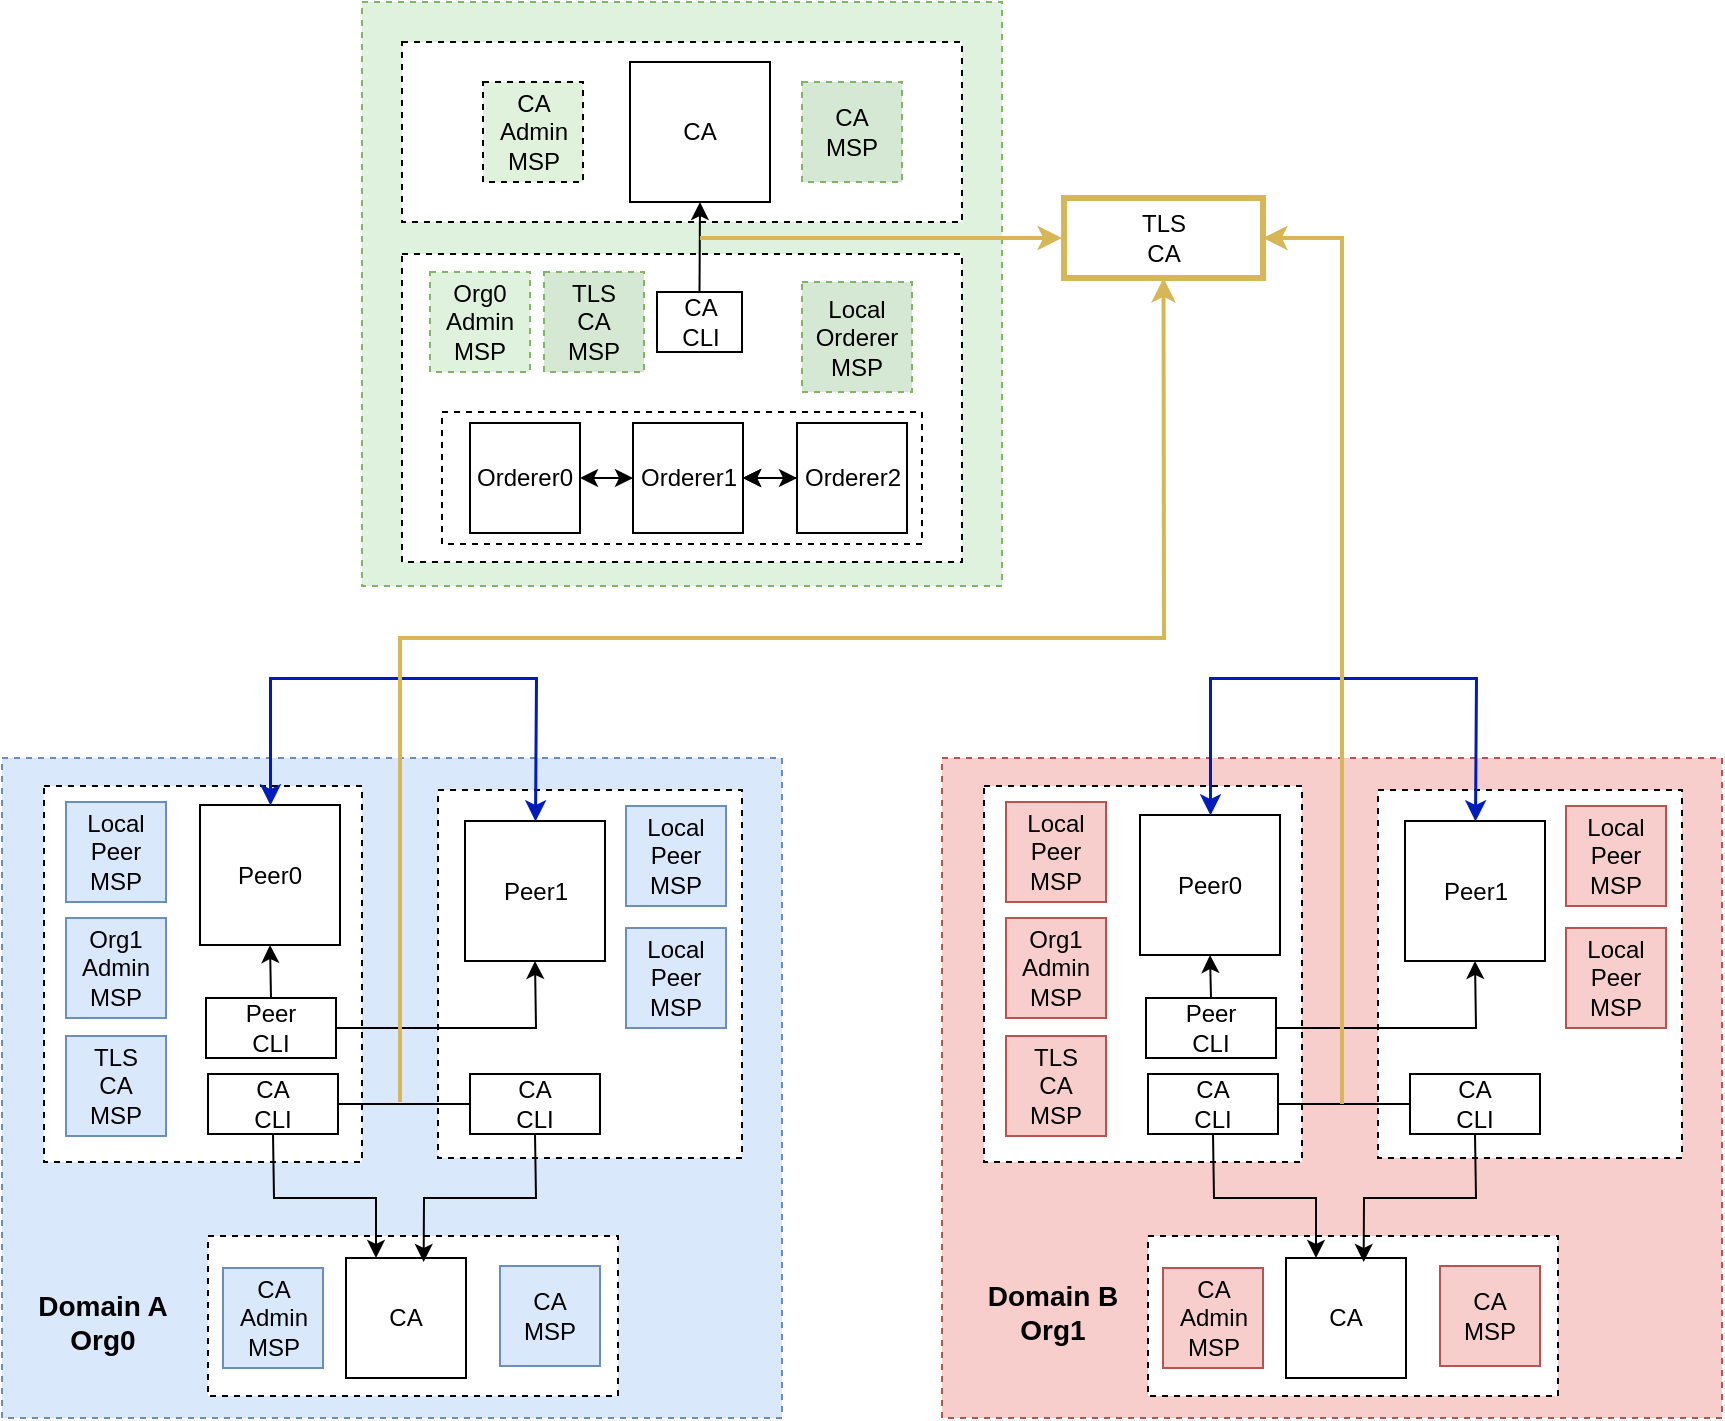 <mxfile version="24.2.5" type="github">
  <diagram name="第 1 页" id="PmLA4qrSaHaohE-0kaDt">
    <mxGraphModel dx="1793" dy="965" grid="1" gridSize="10" guides="1" tooltips="1" connect="1" arrows="1" fold="1" page="1" pageScale="1" pageWidth="827" pageHeight="1169" math="0" shadow="0">
      <root>
        <mxCell id="0" />
        <mxCell id="1" parent="0" />
        <mxCell id="LXQ_5_RRnz_cJoP9UmNE-7" value="" style="rounded=0;whiteSpace=wrap;html=1;fillColor=#DEF2DD;strokeColor=#82b366;dashed=1;" vertex="1" parent="1">
          <mxGeometry x="300" y="182" width="320" height="292" as="geometry" />
        </mxCell>
        <mxCell id="LXQ_5_RRnz_cJoP9UmNE-8" value="" style="rounded=0;whiteSpace=wrap;html=1;dashed=1;" vertex="1" parent="1">
          <mxGeometry x="320" y="202" width="280" height="90" as="geometry" />
        </mxCell>
        <mxCell id="LXQ_5_RRnz_cJoP9UmNE-9" value="CA&lt;div&gt;Admin&lt;/div&gt;&lt;div&gt;MSP&lt;/div&gt;" style="rounded=0;whiteSpace=wrap;html=1;fillColor=#e0f2dc;dashed=1;" vertex="1" parent="1">
          <mxGeometry x="360.5" y="222" width="50" height="50" as="geometry" />
        </mxCell>
        <mxCell id="LXQ_5_RRnz_cJoP9UmNE-10" value="CA" style="rounded=0;whiteSpace=wrap;html=1;" vertex="1" parent="1">
          <mxGeometry x="434" y="212" width="70" height="70" as="geometry" />
        </mxCell>
        <mxCell id="LXQ_5_RRnz_cJoP9UmNE-11" value="CA&lt;div&gt;MSP&lt;/div&gt;" style="rounded=0;whiteSpace=wrap;html=1;fillColor=#d5e8d4;strokeColor=#82b366;dashed=1;" vertex="1" parent="1">
          <mxGeometry x="520" y="222" width="50" height="50" as="geometry" />
        </mxCell>
        <mxCell id="LXQ_5_RRnz_cJoP9UmNE-12" value="" style="rounded=0;whiteSpace=wrap;html=1;dashed=1;" vertex="1" parent="1">
          <mxGeometry x="320" y="308" width="280" height="154" as="geometry" />
        </mxCell>
        <mxCell id="LXQ_5_RRnz_cJoP9UmNE-13" value="Org0&lt;div&gt;Admin&lt;/div&gt;&lt;div&gt;MSP&lt;/div&gt;" style="rounded=0;whiteSpace=wrap;html=1;fillColor=#DEF2DD;strokeColor=#82b366;dashed=1;" vertex="1" parent="1">
          <mxGeometry x="334" y="317" width="50" height="50" as="geometry" />
        </mxCell>
        <mxCell id="LXQ_5_RRnz_cJoP9UmNE-15" value="Local&lt;div&gt;Orderer&lt;/div&gt;&lt;div&gt;MSP&lt;/div&gt;" style="rounded=0;whiteSpace=wrap;html=1;fillColor=#d5e8d4;strokeColor=#82b366;dashed=1;" vertex="1" parent="1">
          <mxGeometry x="520" y="322" width="55" height="55" as="geometry" />
        </mxCell>
        <mxCell id="LXQ_5_RRnz_cJoP9UmNE-16" value="CA&lt;div&gt;CLI&lt;/div&gt;" style="rounded=0;whiteSpace=wrap;html=1;" vertex="1" parent="1">
          <mxGeometry x="447.5" y="327" width="42.5" height="30" as="geometry" />
        </mxCell>
        <mxCell id="LXQ_5_RRnz_cJoP9UmNE-17" value="TLS&lt;div&gt;CA&lt;/div&gt;&lt;div&gt;MSP&lt;/div&gt;" style="rounded=0;whiteSpace=wrap;html=1;fillColor=#d5e8d4;strokeColor=#82b366;dashed=1;" vertex="1" parent="1">
          <mxGeometry x="391" y="317" width="50" height="50" as="geometry" />
        </mxCell>
        <mxCell id="LXQ_5_RRnz_cJoP9UmNE-20" value="" style="rounded=0;whiteSpace=wrap;html=1;fillColor=#dae8fc;strokeColor=#6c8ebf;dashed=1;" vertex="1" parent="1">
          <mxGeometry x="120" y="560" width="390" height="330" as="geometry" />
        </mxCell>
        <mxCell id="LXQ_5_RRnz_cJoP9UmNE-21" value="" style="rounded=0;whiteSpace=wrap;html=1;dashed=1;" vertex="1" parent="1">
          <mxGeometry x="141" y="574" width="159" height="188" as="geometry" />
        </mxCell>
        <mxCell id="LXQ_5_RRnz_cJoP9UmNE-22" value="" style="rounded=0;whiteSpace=wrap;html=1;dashed=1;" vertex="1" parent="1">
          <mxGeometry x="338" y="576" width="152" height="184" as="geometry" />
        </mxCell>
        <mxCell id="LXQ_5_RRnz_cJoP9UmNE-23" value="" style="rounded=0;whiteSpace=wrap;html=1;dashed=1;" vertex="1" parent="1">
          <mxGeometry x="223" y="799" width="205" height="80" as="geometry" />
        </mxCell>
        <mxCell id="LXQ_5_RRnz_cJoP9UmNE-24" value="Org1&lt;div&gt;Admin&lt;/div&gt;&lt;div&gt;MSP&lt;/div&gt;" style="rounded=0;whiteSpace=wrap;html=1;fillColor=#dae8fc;strokeColor=#6c8ebf;" vertex="1" parent="1">
          <mxGeometry x="152" y="640" width="50" height="50" as="geometry" />
        </mxCell>
        <mxCell id="LXQ_5_RRnz_cJoP9UmNE-25" value="Local&lt;div&gt;Peer&lt;/div&gt;&lt;div&gt;MSP&lt;/div&gt;" style="rounded=0;whiteSpace=wrap;html=1;fillColor=#dae8fc;strokeColor=#6c8ebf;" vertex="1" parent="1">
          <mxGeometry x="152" y="582" width="50" height="50" as="geometry" />
        </mxCell>
        <mxCell id="LXQ_5_RRnz_cJoP9UmNE-26" value="Local&lt;div&gt;Peer&lt;/div&gt;&lt;div&gt;MSP&lt;/div&gt;" style="rounded=0;whiteSpace=wrap;html=1;fillColor=#dae8fc;strokeColor=#6c8ebf;" vertex="1" parent="1">
          <mxGeometry x="432" y="584" width="50" height="50" as="geometry" />
        </mxCell>
        <mxCell id="LXQ_5_RRnz_cJoP9UmNE-27" value="TLS&lt;div&gt;CA&lt;/div&gt;&lt;div&gt;MSP&lt;/div&gt;" style="rounded=0;whiteSpace=wrap;html=1;fillColor=#dae8fc;strokeColor=#6c8ebf;" vertex="1" parent="1">
          <mxGeometry x="152" y="699" width="50" height="50" as="geometry" />
        </mxCell>
        <mxCell id="LXQ_5_RRnz_cJoP9UmNE-28" value="Peer0" style="rounded=0;whiteSpace=wrap;html=1;" vertex="1" parent="1">
          <mxGeometry x="219" y="583.5" width="70" height="70" as="geometry" />
        </mxCell>
        <mxCell id="LXQ_5_RRnz_cJoP9UmNE-29" value="Peer&lt;div&gt;CLI&lt;/div&gt;" style="rounded=0;whiteSpace=wrap;html=1;" vertex="1" parent="1">
          <mxGeometry x="222" y="680" width="65" height="30" as="geometry" />
        </mxCell>
        <mxCell id="LXQ_5_RRnz_cJoP9UmNE-30" value="CA&lt;div&gt;CLI&lt;/div&gt;" style="rounded=0;whiteSpace=wrap;html=1;" vertex="1" parent="1">
          <mxGeometry x="223" y="718" width="65" height="30" as="geometry" />
        </mxCell>
        <mxCell id="LXQ_5_RRnz_cJoP9UmNE-31" value="Peer1" style="rounded=0;whiteSpace=wrap;html=1;" vertex="1" parent="1">
          <mxGeometry x="351.5" y="591.5" width="70" height="70" as="geometry" />
        </mxCell>
        <mxCell id="LXQ_5_RRnz_cJoP9UmNE-32" value="Local&lt;div&gt;Peer&lt;/div&gt;&lt;div&gt;MSP&lt;/div&gt;" style="rounded=0;whiteSpace=wrap;html=1;fillColor=#dae8fc;strokeColor=#6c8ebf;" vertex="1" parent="1">
          <mxGeometry x="432" y="645" width="50" height="50" as="geometry" />
        </mxCell>
        <mxCell id="LXQ_5_RRnz_cJoP9UmNE-33" value="CA&lt;div&gt;CLI&lt;/div&gt;" style="rounded=0;whiteSpace=wrap;html=1;" vertex="1" parent="1">
          <mxGeometry x="354" y="718" width="65" height="30" as="geometry" />
        </mxCell>
        <mxCell id="LXQ_5_RRnz_cJoP9UmNE-34" value="" style="endArrow=classic;html=1;rounded=0;exitX=0.5;exitY=0;exitDx=0;exitDy=0;entryX=0.5;entryY=1;entryDx=0;entryDy=0;" edge="1" parent="1" source="LXQ_5_RRnz_cJoP9UmNE-29" target="LXQ_5_RRnz_cJoP9UmNE-28">
          <mxGeometry width="50" height="50" relative="1" as="geometry">
            <mxPoint x="-120" y="700" as="sourcePoint" />
            <mxPoint x="-70" y="650" as="targetPoint" />
          </mxGeometry>
        </mxCell>
        <mxCell id="LXQ_5_RRnz_cJoP9UmNE-36" value="" style="endArrow=classic;html=1;rounded=0;exitX=1;exitY=0.5;exitDx=0;exitDy=0;entryX=0.5;entryY=1;entryDx=0;entryDy=0;" edge="1" parent="1" source="LXQ_5_RRnz_cJoP9UmNE-29" target="LXQ_5_RRnz_cJoP9UmNE-31">
          <mxGeometry width="50" height="50" relative="1" as="geometry">
            <mxPoint x="10" y="680" as="sourcePoint" />
            <mxPoint x="60" y="630" as="targetPoint" />
            <Array as="points">
              <mxPoint x="387" y="695" />
            </Array>
          </mxGeometry>
        </mxCell>
        <mxCell id="LXQ_5_RRnz_cJoP9UmNE-38" value="" style="endArrow=none;html=1;rounded=0;entryX=0;entryY=0.5;entryDx=0;entryDy=0;exitX=1;exitY=0.5;exitDx=0;exitDy=0;" edge="1" parent="1" source="LXQ_5_RRnz_cJoP9UmNE-30" target="LXQ_5_RRnz_cJoP9UmNE-33">
          <mxGeometry width="50" height="50" relative="1" as="geometry">
            <mxPoint y="720" as="sourcePoint" />
            <mxPoint x="50" y="670" as="targetPoint" />
          </mxGeometry>
        </mxCell>
        <mxCell id="LXQ_5_RRnz_cJoP9UmNE-39" value="" style="endArrow=classic;html=1;rounded=0;exitX=0.5;exitY=1;exitDx=0;exitDy=0;entryX=0.25;entryY=0;entryDx=0;entryDy=0;" edge="1" parent="1" source="LXQ_5_RRnz_cJoP9UmNE-30" target="LXQ_5_RRnz_cJoP9UmNE-44">
          <mxGeometry width="50" height="50" relative="1" as="geometry">
            <mxPoint x="-10" y="720" as="sourcePoint" />
            <mxPoint x="140" y="940" as="targetPoint" />
            <Array as="points">
              <mxPoint x="256" y="780" />
              <mxPoint x="286" y="780" />
              <mxPoint x="307" y="780" />
            </Array>
          </mxGeometry>
        </mxCell>
        <mxCell id="LXQ_5_RRnz_cJoP9UmNE-43" value="CA&lt;div&gt;Admin&lt;/div&gt;&lt;div&gt;MSP&lt;/div&gt;" style="rounded=0;whiteSpace=wrap;html=1;fillColor=#dae8fc;strokeColor=#6c8ebf;" vertex="1" parent="1">
          <mxGeometry x="230.5" y="815" width="50" height="50" as="geometry" />
        </mxCell>
        <mxCell id="LXQ_5_RRnz_cJoP9UmNE-44" value="CA" style="rounded=0;whiteSpace=wrap;html=1;" vertex="1" parent="1">
          <mxGeometry x="292" y="810" width="60" height="60" as="geometry" />
        </mxCell>
        <mxCell id="LXQ_5_RRnz_cJoP9UmNE-45" value="CA&lt;div&gt;MSP&lt;/div&gt;" style="rounded=0;whiteSpace=wrap;html=1;fillColor=#dae8fc;strokeColor=#6c8ebf;" vertex="1" parent="1">
          <mxGeometry x="369" y="814" width="50" height="50" as="geometry" />
        </mxCell>
        <mxCell id="LXQ_5_RRnz_cJoP9UmNE-46" value="" style="endArrow=classic;html=1;rounded=0;entryX=0.647;entryY=0.033;entryDx=0;entryDy=0;entryPerimeter=0;exitX=0.5;exitY=1;exitDx=0;exitDy=0;" edge="1" parent="1" source="LXQ_5_RRnz_cJoP9UmNE-33" target="LXQ_5_RRnz_cJoP9UmNE-44">
          <mxGeometry width="50" height="50" relative="1" as="geometry">
            <mxPoint x="580" y="830" as="sourcePoint" />
            <mxPoint x="630" y="780" as="targetPoint" />
            <Array as="points">
              <mxPoint x="387" y="780" />
              <mxPoint x="331" y="780" />
            </Array>
          </mxGeometry>
        </mxCell>
        <mxCell id="LXQ_5_RRnz_cJoP9UmNE-47" value="" style="rounded=0;whiteSpace=wrap;html=1;fillColor=#f8cecc;strokeColor=#b85450;dashed=1;strokeWidth=1;" vertex="1" parent="1">
          <mxGeometry x="590" y="560" width="390" height="330" as="geometry" />
        </mxCell>
        <mxCell id="LXQ_5_RRnz_cJoP9UmNE-48" value="" style="rounded=0;whiteSpace=wrap;html=1;dashed=1;" vertex="1" parent="1">
          <mxGeometry x="611" y="574" width="159" height="188" as="geometry" />
        </mxCell>
        <mxCell id="LXQ_5_RRnz_cJoP9UmNE-49" value="" style="rounded=0;whiteSpace=wrap;html=1;dashed=1;" vertex="1" parent="1">
          <mxGeometry x="808" y="576" width="152" height="184" as="geometry" />
        </mxCell>
        <mxCell id="LXQ_5_RRnz_cJoP9UmNE-50" value="" style="rounded=0;whiteSpace=wrap;html=1;dashed=1;" vertex="1" parent="1">
          <mxGeometry x="693" y="799" width="205" height="80" as="geometry" />
        </mxCell>
        <mxCell id="LXQ_5_RRnz_cJoP9UmNE-51" value="Org1&lt;div&gt;Admin&lt;/div&gt;&lt;div&gt;MSP&lt;/div&gt;" style="rounded=0;whiteSpace=wrap;html=1;fillColor=#f8cecc;strokeColor=#b85450;" vertex="1" parent="1">
          <mxGeometry x="622" y="640" width="50" height="50" as="geometry" />
        </mxCell>
        <mxCell id="LXQ_5_RRnz_cJoP9UmNE-52" value="Local&lt;div&gt;Peer&lt;/div&gt;&lt;div&gt;MSP&lt;/div&gt;" style="rounded=0;whiteSpace=wrap;html=1;fillColor=#f8cecc;strokeColor=#b85450;" vertex="1" parent="1">
          <mxGeometry x="622" y="582" width="50" height="50" as="geometry" />
        </mxCell>
        <mxCell id="LXQ_5_RRnz_cJoP9UmNE-53" value="Local&lt;div&gt;Peer&lt;/div&gt;&lt;div&gt;MSP&lt;/div&gt;" style="rounded=0;whiteSpace=wrap;html=1;fillColor=#f8cecc;strokeColor=#b85450;" vertex="1" parent="1">
          <mxGeometry x="902" y="584" width="50" height="50" as="geometry" />
        </mxCell>
        <mxCell id="LXQ_5_RRnz_cJoP9UmNE-54" value="TLS&lt;div&gt;CA&lt;/div&gt;&lt;div&gt;MSP&lt;/div&gt;" style="rounded=0;whiteSpace=wrap;html=1;fillColor=#f8cecc;strokeColor=#b85450;" vertex="1" parent="1">
          <mxGeometry x="622" y="699" width="50" height="50" as="geometry" />
        </mxCell>
        <mxCell id="LXQ_5_RRnz_cJoP9UmNE-55" value="Peer0" style="rounded=0;whiteSpace=wrap;html=1;" vertex="1" parent="1">
          <mxGeometry x="689" y="588.5" width="70" height="70" as="geometry" />
        </mxCell>
        <mxCell id="LXQ_5_RRnz_cJoP9UmNE-56" value="Peer&lt;div&gt;CLI&lt;/div&gt;" style="rounded=0;whiteSpace=wrap;html=1;" vertex="1" parent="1">
          <mxGeometry x="692" y="680" width="65" height="30" as="geometry" />
        </mxCell>
        <mxCell id="LXQ_5_RRnz_cJoP9UmNE-57" value="CA&lt;div&gt;CLI&lt;/div&gt;" style="rounded=0;whiteSpace=wrap;html=1;" vertex="1" parent="1">
          <mxGeometry x="693" y="718" width="65" height="30" as="geometry" />
        </mxCell>
        <mxCell id="LXQ_5_RRnz_cJoP9UmNE-58" value="Peer1" style="rounded=0;whiteSpace=wrap;html=1;" vertex="1" parent="1">
          <mxGeometry x="821.5" y="591.5" width="70" height="70" as="geometry" />
        </mxCell>
        <mxCell id="LXQ_5_RRnz_cJoP9UmNE-59" value="Local&lt;div&gt;Peer&lt;/div&gt;&lt;div&gt;MSP&lt;/div&gt;" style="rounded=0;whiteSpace=wrap;html=1;fillColor=#f8cecc;strokeColor=#b85450;" vertex="1" parent="1">
          <mxGeometry x="902" y="645" width="50" height="50" as="geometry" />
        </mxCell>
        <mxCell id="LXQ_5_RRnz_cJoP9UmNE-60" value="CA&lt;div&gt;CLI&lt;/div&gt;" style="rounded=0;whiteSpace=wrap;html=1;" vertex="1" parent="1">
          <mxGeometry x="824" y="718" width="65" height="30" as="geometry" />
        </mxCell>
        <mxCell id="LXQ_5_RRnz_cJoP9UmNE-61" value="" style="endArrow=classic;html=1;rounded=0;exitX=0.5;exitY=0;exitDx=0;exitDy=0;entryX=0.5;entryY=1;entryDx=0;entryDy=0;" edge="1" parent="1" source="LXQ_5_RRnz_cJoP9UmNE-56" target="LXQ_5_RRnz_cJoP9UmNE-55">
          <mxGeometry width="50" height="50" relative="1" as="geometry">
            <mxPoint x="350" y="700" as="sourcePoint" />
            <mxPoint x="400" y="650" as="targetPoint" />
          </mxGeometry>
        </mxCell>
        <mxCell id="LXQ_5_RRnz_cJoP9UmNE-62" value="" style="endArrow=classic;html=1;rounded=0;exitX=1;exitY=0.5;exitDx=0;exitDy=0;entryX=0.5;entryY=1;entryDx=0;entryDy=0;" edge="1" parent="1" source="LXQ_5_RRnz_cJoP9UmNE-56" target="LXQ_5_RRnz_cJoP9UmNE-58">
          <mxGeometry width="50" height="50" relative="1" as="geometry">
            <mxPoint x="480" y="680" as="sourcePoint" />
            <mxPoint x="530" y="630" as="targetPoint" />
            <Array as="points">
              <mxPoint x="857" y="695" />
            </Array>
          </mxGeometry>
        </mxCell>
        <mxCell id="LXQ_5_RRnz_cJoP9UmNE-63" value="" style="endArrow=none;html=1;rounded=0;entryX=0;entryY=0.5;entryDx=0;entryDy=0;exitX=1;exitY=0.5;exitDx=0;exitDy=0;" edge="1" parent="1" source="LXQ_5_RRnz_cJoP9UmNE-57" target="LXQ_5_RRnz_cJoP9UmNE-60">
          <mxGeometry width="50" height="50" relative="1" as="geometry">
            <mxPoint x="470" y="720" as="sourcePoint" />
            <mxPoint x="520" y="670" as="targetPoint" />
          </mxGeometry>
        </mxCell>
        <mxCell id="LXQ_5_RRnz_cJoP9UmNE-64" value="" style="endArrow=classic;html=1;rounded=0;exitX=0.5;exitY=1;exitDx=0;exitDy=0;entryX=0.25;entryY=0;entryDx=0;entryDy=0;" edge="1" parent="1" source="LXQ_5_RRnz_cJoP9UmNE-57" target="LXQ_5_RRnz_cJoP9UmNE-66">
          <mxGeometry width="50" height="50" relative="1" as="geometry">
            <mxPoint x="460" y="720" as="sourcePoint" />
            <mxPoint x="610" y="940" as="targetPoint" />
            <Array as="points">
              <mxPoint x="726" y="780" />
              <mxPoint x="756" y="780" />
              <mxPoint x="777" y="780" />
            </Array>
          </mxGeometry>
        </mxCell>
        <mxCell id="LXQ_5_RRnz_cJoP9UmNE-65" value="CA&lt;div&gt;Admin&lt;/div&gt;&lt;div&gt;MSP&lt;/div&gt;" style="rounded=0;whiteSpace=wrap;html=1;fillColor=#f8cecc;strokeColor=#b85450;" vertex="1" parent="1">
          <mxGeometry x="700.5" y="815" width="50" height="50" as="geometry" />
        </mxCell>
        <mxCell id="LXQ_5_RRnz_cJoP9UmNE-66" value="CA" style="rounded=0;whiteSpace=wrap;html=1;" vertex="1" parent="1">
          <mxGeometry x="762" y="810" width="60" height="60" as="geometry" />
        </mxCell>
        <mxCell id="LXQ_5_RRnz_cJoP9UmNE-67" value="CA&lt;div&gt;MSP&lt;/div&gt;" style="rounded=0;whiteSpace=wrap;html=1;fillColor=#f8cecc;strokeColor=#b85450;" vertex="1" parent="1">
          <mxGeometry x="839" y="814" width="50" height="50" as="geometry" />
        </mxCell>
        <mxCell id="LXQ_5_RRnz_cJoP9UmNE-68" value="" style="endArrow=classic;html=1;rounded=0;entryX=0.647;entryY=0.033;entryDx=0;entryDy=0;entryPerimeter=0;exitX=0.5;exitY=1;exitDx=0;exitDy=0;" edge="1" parent="1" source="LXQ_5_RRnz_cJoP9UmNE-60" target="LXQ_5_RRnz_cJoP9UmNE-66">
          <mxGeometry width="50" height="50" relative="1" as="geometry">
            <mxPoint x="1050" y="830" as="sourcePoint" />
            <mxPoint x="1100" y="780" as="targetPoint" />
            <Array as="points">
              <mxPoint x="857" y="780" />
              <mxPoint x="801" y="780" />
            </Array>
          </mxGeometry>
        </mxCell>
        <mxCell id="LXQ_5_RRnz_cJoP9UmNE-69" value="&lt;b style=&quot;font-size: 14px;&quot;&gt;&lt;font style=&quot;font-size: 14px;&quot;&gt;Domain A&lt;/font&gt;&lt;/b&gt;&lt;div style=&quot;font-size: 14px;&quot;&gt;&lt;b style=&quot;&quot;&gt;&lt;font style=&quot;font-size: 14px;&quot;&gt;Org0&lt;/font&gt;&lt;/b&gt;&lt;/div&gt;" style="text;html=1;align=center;verticalAlign=middle;resizable=0;points=[];autosize=1;strokeColor=none;fillColor=none;" vertex="1" parent="1">
          <mxGeometry x="125" y="817" width="90" height="50" as="geometry" />
        </mxCell>
        <mxCell id="LXQ_5_RRnz_cJoP9UmNE-70" value="&lt;b style=&quot;font-size: 14px;&quot;&gt;&lt;font style=&quot;font-size: 14px;&quot;&gt;Domain B&lt;/font&gt;&lt;/b&gt;&lt;div style=&quot;font-size: 14px;&quot;&gt;&lt;b style=&quot;&quot;&gt;&lt;font style=&quot;font-size: 14px;&quot;&gt;Org1&lt;/font&gt;&lt;/b&gt;&lt;/div&gt;" style="text;html=1;align=center;verticalAlign=middle;resizable=0;points=[];autosize=1;strokeColor=none;fillColor=none;" vertex="1" parent="1">
          <mxGeometry x="600" y="812" width="90" height="50" as="geometry" />
        </mxCell>
        <mxCell id="LXQ_5_RRnz_cJoP9UmNE-71" value="TLS&lt;div&gt;CA&lt;/div&gt;" style="rounded=0;whiteSpace=wrap;html=1;fillColor=#FFFFFF;strokeColor=#d6b656;strokeWidth=3;" vertex="1" parent="1">
          <mxGeometry x="651" y="280" width="99.5" height="40" as="geometry" />
        </mxCell>
        <mxCell id="LXQ_5_RRnz_cJoP9UmNE-72" value="" style="endArrow=classic;startArrow=classic;html=1;rounded=0;entryX=0.5;entryY=0;entryDx=0;entryDy=0;exitX=0.5;exitY=0;exitDx=0;exitDy=0;fillColor=#0050ef;strokeColor=#001DBC;strokeWidth=1.5;align=center;verticalAlign=middle;fontFamily=Helvetica;fontSize=11;fontColor=default;labelBackgroundColor=default;" edge="1" parent="1" source="LXQ_5_RRnz_cJoP9UmNE-28" target="LXQ_5_RRnz_cJoP9UmNE-31">
          <mxGeometry width="50" height="50" relative="1" as="geometry">
            <mxPoint x="140" y="520" as="sourcePoint" />
            <mxPoint x="190" y="470" as="targetPoint" />
            <Array as="points">
              <mxPoint x="254" y="520" />
              <mxPoint x="387" y="520" />
            </Array>
          </mxGeometry>
        </mxCell>
        <mxCell id="LXQ_5_RRnz_cJoP9UmNE-74" value="" style="endArrow=classic;startArrow=classic;html=1;rounded=0;exitX=0.5;exitY=0;exitDx=0;exitDy=0;entryX=0.5;entryY=0;entryDx=0;entryDy=0;fillColor=#0050ef;strokeColor=#001DBC;strokeWidth=1.5;" edge="1" parent="1" source="LXQ_5_RRnz_cJoP9UmNE-55" target="LXQ_5_RRnz_cJoP9UmNE-58">
          <mxGeometry width="50" height="50" relative="1" as="geometry">
            <mxPoint x="790" y="490" as="sourcePoint" />
            <mxPoint x="840" y="440" as="targetPoint" />
            <Array as="points">
              <mxPoint x="724" y="520" />
              <mxPoint x="857" y="520" />
            </Array>
          </mxGeometry>
        </mxCell>
        <mxCell id="LXQ_5_RRnz_cJoP9UmNE-76" value="" style="endArrow=classic;html=1;rounded=0;entryX=0.5;entryY=1;entryDx=0;entryDy=0;fillColor=#fff2cc;strokeColor=#d6b656;strokeWidth=2;" edge="1" parent="1" target="LXQ_5_RRnz_cJoP9UmNE-71">
          <mxGeometry width="50" height="50" relative="1" as="geometry">
            <mxPoint x="319" y="732" as="sourcePoint" />
            <mxPoint x="880.5" y="342.0" as="targetPoint" />
            <Array as="points">
              <mxPoint x="319" y="500" />
              <mxPoint x="701" y="500" />
            </Array>
          </mxGeometry>
        </mxCell>
        <mxCell id="LXQ_5_RRnz_cJoP9UmNE-78" value="" style="endArrow=classic;html=1;rounded=0;entryX=1;entryY=0.5;entryDx=0;entryDy=0;fillColor=#fff2cc;strokeColor=#d6b656;strokeWidth=2;" edge="1" parent="1" target="LXQ_5_RRnz_cJoP9UmNE-71">
          <mxGeometry width="50" height="50" relative="1" as="geometry">
            <mxPoint x="790" y="733" as="sourcePoint" />
            <mxPoint x="940" y="393" as="targetPoint" />
            <Array as="points">
              <mxPoint x="790" y="300" />
            </Array>
          </mxGeometry>
        </mxCell>
        <mxCell id="LXQ_5_RRnz_cJoP9UmNE-84" value="" style="rounded=0;whiteSpace=wrap;html=1;dashed=1;" vertex="1" parent="1">
          <mxGeometry x="340" y="387" width="240" height="66" as="geometry" />
        </mxCell>
        <mxCell id="LXQ_5_RRnz_cJoP9UmNE-14" value="Orderer0" style="rounded=0;whiteSpace=wrap;html=1;" vertex="1" parent="1">
          <mxGeometry x="354" y="392.5" width="55" height="55" as="geometry" />
        </mxCell>
        <mxCell id="LXQ_5_RRnz_cJoP9UmNE-82" value="Orderer1" style="rounded=0;whiteSpace=wrap;html=1;" vertex="1" parent="1">
          <mxGeometry x="435.5" y="392.5" width="55" height="55" as="geometry" />
        </mxCell>
        <mxCell id="LXQ_5_RRnz_cJoP9UmNE-88" value="" style="edgeStyle=orthogonalEdgeStyle;rounded=0;orthogonalLoop=1;jettySize=auto;html=1;" edge="1" parent="1" source="LXQ_5_RRnz_cJoP9UmNE-83" target="LXQ_5_RRnz_cJoP9UmNE-82">
          <mxGeometry relative="1" as="geometry" />
        </mxCell>
        <mxCell id="LXQ_5_RRnz_cJoP9UmNE-89" value="" style="edgeStyle=orthogonalEdgeStyle;rounded=0;orthogonalLoop=1;jettySize=auto;html=1;" edge="1" parent="1" source="LXQ_5_RRnz_cJoP9UmNE-83" target="LXQ_5_RRnz_cJoP9UmNE-82">
          <mxGeometry relative="1" as="geometry" />
        </mxCell>
        <mxCell id="LXQ_5_RRnz_cJoP9UmNE-83" value="Orderer2" style="rounded=0;whiteSpace=wrap;html=1;" vertex="1" parent="1">
          <mxGeometry x="517.5" y="392.5" width="55" height="55" as="geometry" />
        </mxCell>
        <mxCell id="LXQ_5_RRnz_cJoP9UmNE-86" value="" style="endArrow=classic;startArrow=classic;html=1;rounded=0;entryX=0;entryY=0.5;entryDx=0;entryDy=0;exitX=1;exitY=0.5;exitDx=0;exitDy=0;" edge="1" parent="1" source="LXQ_5_RRnz_cJoP9UmNE-14" target="LXQ_5_RRnz_cJoP9UmNE-82">
          <mxGeometry width="50" height="50" relative="1" as="geometry">
            <mxPoint x="20" y="462" as="sourcePoint" />
            <mxPoint x="70" y="412" as="targetPoint" />
          </mxGeometry>
        </mxCell>
        <mxCell id="LXQ_5_RRnz_cJoP9UmNE-87" value="" style="endArrow=classic;startArrow=classic;html=1;rounded=0;exitX=1;exitY=0.5;exitDx=0;exitDy=0;entryX=0;entryY=0.5;entryDx=0;entryDy=0;" edge="1" parent="1" source="LXQ_5_RRnz_cJoP9UmNE-82" target="LXQ_5_RRnz_cJoP9UmNE-83">
          <mxGeometry width="50" height="50" relative="1" as="geometry">
            <mxPoint x="1010" y="452" as="sourcePoint" />
            <mxPoint x="520" y="420" as="targetPoint" />
          </mxGeometry>
        </mxCell>
        <mxCell id="LXQ_5_RRnz_cJoP9UmNE-90" value="" style="endArrow=classic;html=1;rounded=0;entryX=0.5;entryY=1;entryDx=0;entryDy=0;exitX=0.5;exitY=0;exitDx=0;exitDy=0;" edge="1" parent="1" source="LXQ_5_RRnz_cJoP9UmNE-16" target="LXQ_5_RRnz_cJoP9UmNE-10">
          <mxGeometry width="50" height="50" relative="1" as="geometry">
            <mxPoint x="140" y="362" as="sourcePoint" />
            <mxPoint x="190" y="312" as="targetPoint" />
          </mxGeometry>
        </mxCell>
        <mxCell id="LXQ_5_RRnz_cJoP9UmNE-91" value="" style="endArrow=classic;html=1;rounded=0;entryX=0;entryY=0.5;entryDx=0;entryDy=0;strokeColor=#d6b656;strokeWidth=2;align=center;verticalAlign=middle;fontFamily=Helvetica;fontSize=11;fontColor=default;labelBackgroundColor=default;fillColor=#fff2cc;" edge="1" parent="1">
          <mxGeometry width="50" height="50" relative="1" as="geometry">
            <mxPoint x="469" y="300" as="sourcePoint" />
            <mxPoint x="650" y="300" as="targetPoint" />
          </mxGeometry>
        </mxCell>
      </root>
    </mxGraphModel>
  </diagram>
</mxfile>
